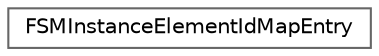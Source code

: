 digraph "Graphical Class Hierarchy"
{
 // INTERACTIVE_SVG=YES
 // LATEX_PDF_SIZE
  bgcolor="transparent";
  edge [fontname=Helvetica,fontsize=10,labelfontname=Helvetica,labelfontsize=10];
  node [fontname=Helvetica,fontsize=10,shape=box,height=0.2,width=0.4];
  rankdir="LR";
  Node0 [id="Node000000",label="FSMInstanceElementIdMapEntry",height=0.2,width=0.4,color="grey40", fillcolor="white", style="filled",URL="$de/d9c/structFSMInstanceElementIdMapEntry.html",tooltip="Entry within a FSMInstanceElementIdMap, tied to a specific ISM component."];
}
